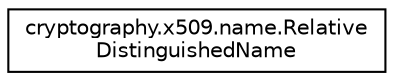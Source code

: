 digraph "Graphical Class Hierarchy"
{
 // LATEX_PDF_SIZE
  edge [fontname="Helvetica",fontsize="10",labelfontname="Helvetica",labelfontsize="10"];
  node [fontname="Helvetica",fontsize="10",shape=record];
  rankdir="LR";
  Node0 [label="cryptography.x509.name.Relative\lDistinguishedName",height=0.2,width=0.4,color="black", fillcolor="white", style="filled",URL="$classcryptography_1_1x509_1_1name_1_1RelativeDistinguishedName.html",tooltip=" "];
}
